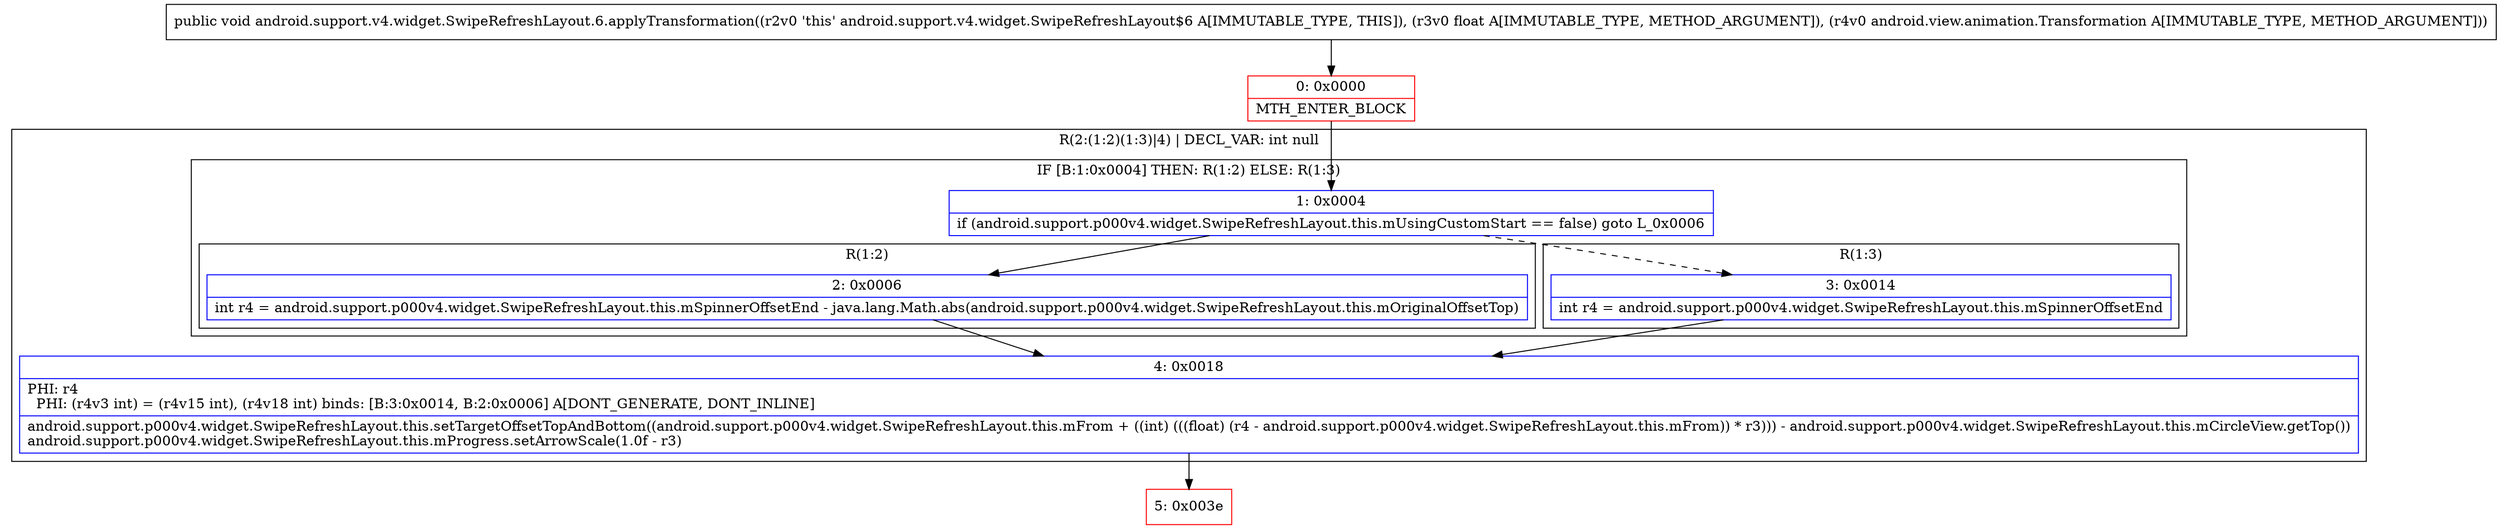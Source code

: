 digraph "CFG forandroid.support.v4.widget.SwipeRefreshLayout.6.applyTransformation(FLandroid\/view\/animation\/Transformation;)V" {
subgraph cluster_Region_46166299 {
label = "R(2:(1:2)(1:3)|4) | DECL_VAR: int null\l";
node [shape=record,color=blue];
subgraph cluster_IfRegion_737535026 {
label = "IF [B:1:0x0004] THEN: R(1:2) ELSE: R(1:3)";
node [shape=record,color=blue];
Node_1 [shape=record,label="{1\:\ 0x0004|if (android.support.p000v4.widget.SwipeRefreshLayout.this.mUsingCustomStart == false) goto L_0x0006\l}"];
subgraph cluster_Region_1564451554 {
label = "R(1:2)";
node [shape=record,color=blue];
Node_2 [shape=record,label="{2\:\ 0x0006|int r4 = android.support.p000v4.widget.SwipeRefreshLayout.this.mSpinnerOffsetEnd \- java.lang.Math.abs(android.support.p000v4.widget.SwipeRefreshLayout.this.mOriginalOffsetTop)\l}"];
}
subgraph cluster_Region_1211630708 {
label = "R(1:3)";
node [shape=record,color=blue];
Node_3 [shape=record,label="{3\:\ 0x0014|int r4 = android.support.p000v4.widget.SwipeRefreshLayout.this.mSpinnerOffsetEnd\l}"];
}
}
Node_4 [shape=record,label="{4\:\ 0x0018|PHI: r4 \l  PHI: (r4v3 int) = (r4v15 int), (r4v18 int) binds: [B:3:0x0014, B:2:0x0006] A[DONT_GENERATE, DONT_INLINE]\l|android.support.p000v4.widget.SwipeRefreshLayout.this.setTargetOffsetTopAndBottom((android.support.p000v4.widget.SwipeRefreshLayout.this.mFrom + ((int) (((float) (r4 \- android.support.p000v4.widget.SwipeRefreshLayout.this.mFrom)) * r3))) \- android.support.p000v4.widget.SwipeRefreshLayout.this.mCircleView.getTop())\landroid.support.p000v4.widget.SwipeRefreshLayout.this.mProgress.setArrowScale(1.0f \- r3)\l}"];
}
Node_0 [shape=record,color=red,label="{0\:\ 0x0000|MTH_ENTER_BLOCK\l}"];
Node_5 [shape=record,color=red,label="{5\:\ 0x003e}"];
MethodNode[shape=record,label="{public void android.support.v4.widget.SwipeRefreshLayout.6.applyTransformation((r2v0 'this' android.support.v4.widget.SwipeRefreshLayout$6 A[IMMUTABLE_TYPE, THIS]), (r3v0 float A[IMMUTABLE_TYPE, METHOD_ARGUMENT]), (r4v0 android.view.animation.Transformation A[IMMUTABLE_TYPE, METHOD_ARGUMENT])) }"];
MethodNode -> Node_0;
Node_1 -> Node_2;
Node_1 -> Node_3[style=dashed];
Node_2 -> Node_4;
Node_3 -> Node_4;
Node_4 -> Node_5;
Node_0 -> Node_1;
}

